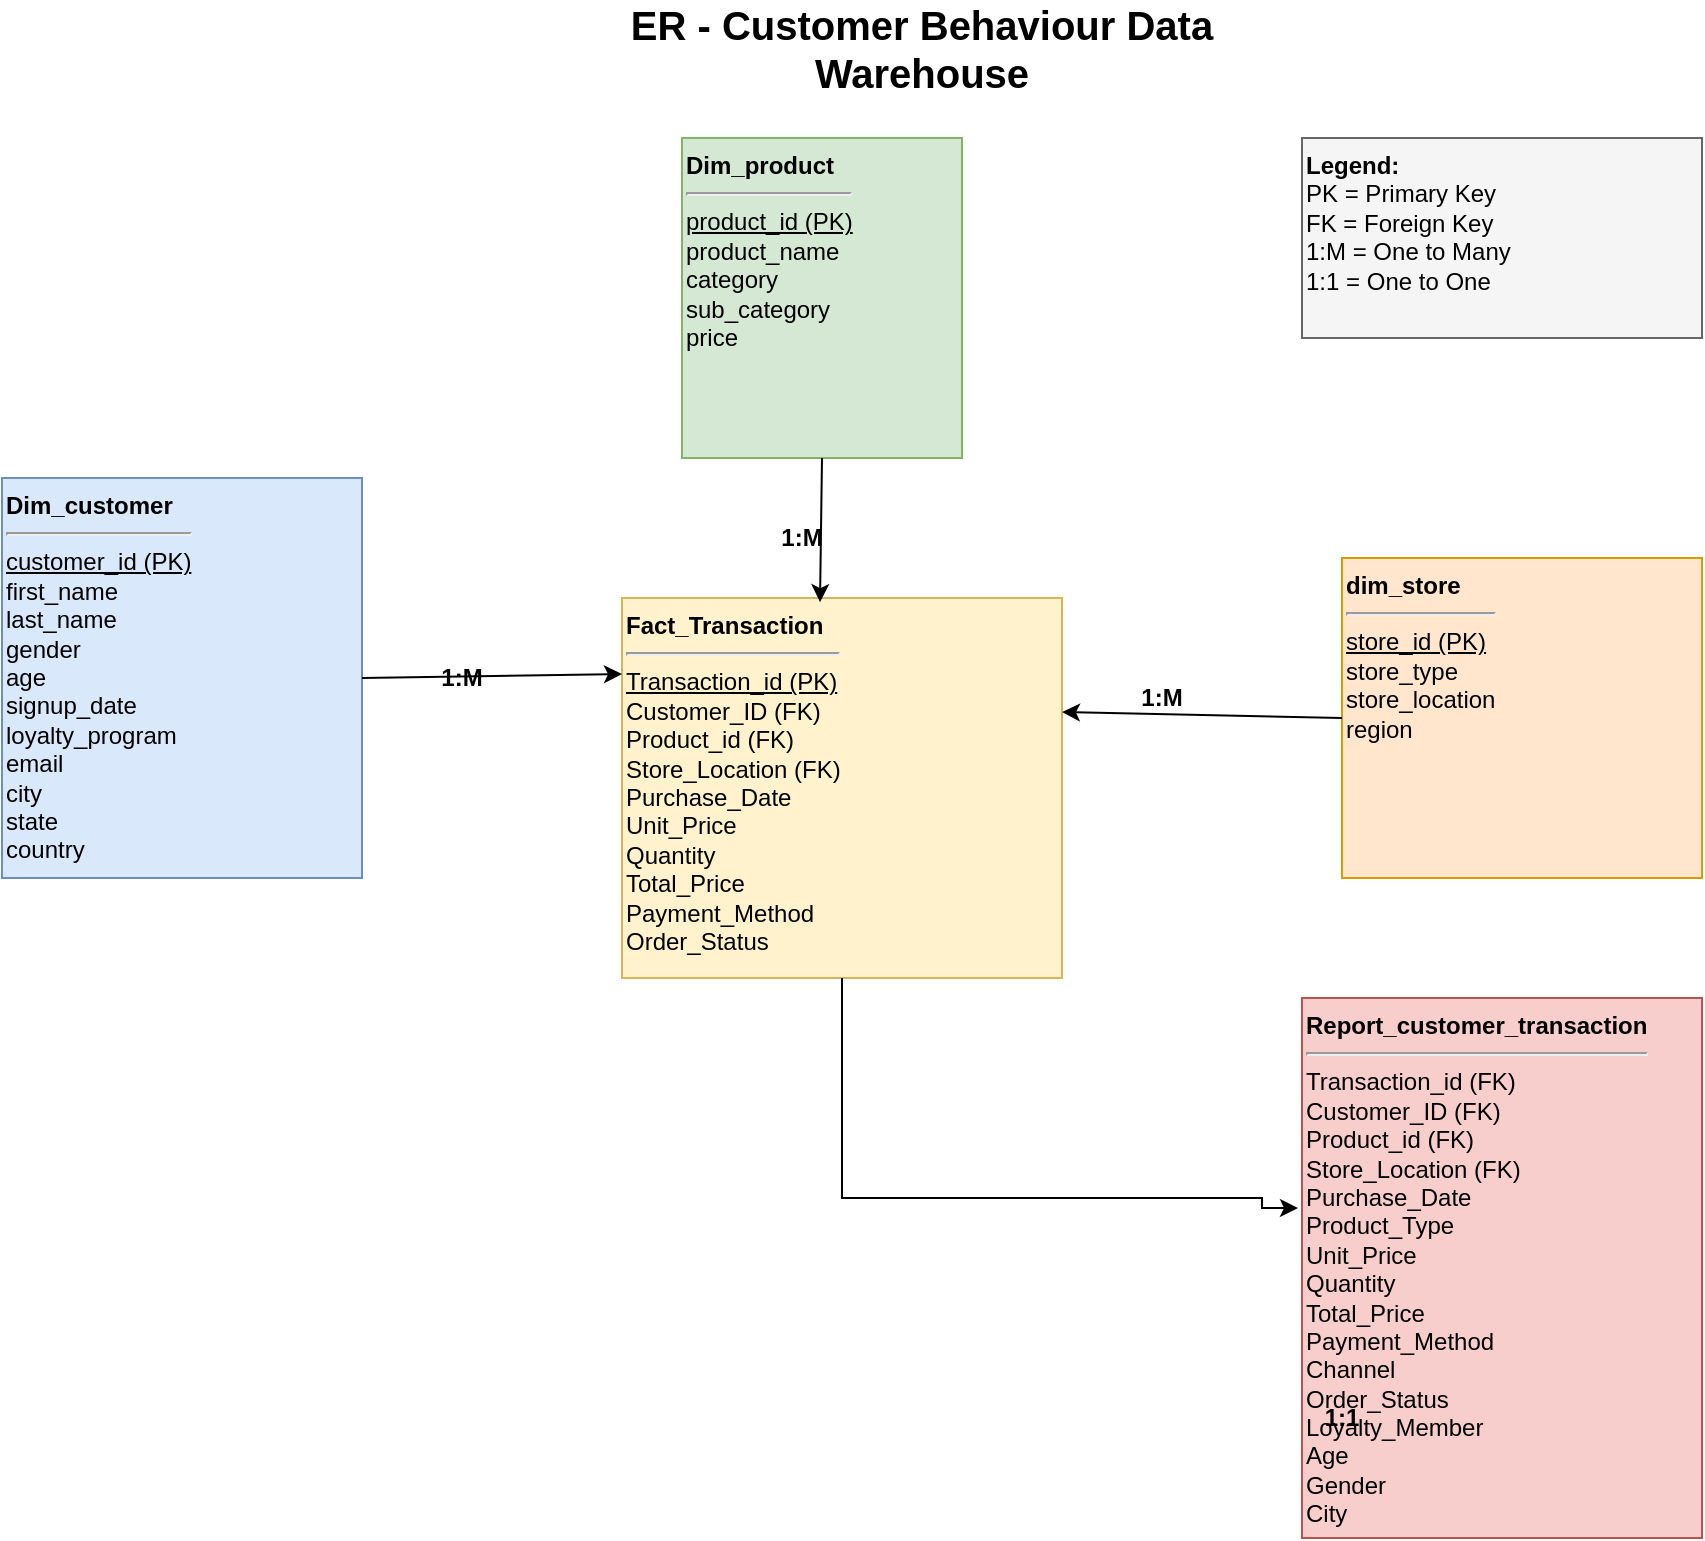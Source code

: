 <mxfile version="28.0.5">
  <diagram name="ER Diagram" id="Ht7ePYE3DVWwx6v_i5Po">
    <mxGraphModel dx="1091" dy="473" grid="1" gridSize="10" guides="1" tooltips="1" connect="1" arrows="1" fold="1" page="1" pageScale="1" pageWidth="850" pageHeight="1100" math="0" shadow="0">
      <root>
        <mxCell id="0" />
        <mxCell id="1" parent="0" />
        <mxCell id="ZcP2iAY77bGM6cyzcqNs-1" value="ER - Customer Behaviour Data Warehouse" style="text;html=1;strokeColor=none;fillColor=none;align=center;verticalAlign=middle;whiteSpace=wrap;rounded=0;fontSize=20;fontStyle=1" vertex="1" parent="1">
          <mxGeometry x="400" y="10" width="400" height="30" as="geometry" />
        </mxCell>
        <mxCell id="ZcP2iAY77bGM6cyzcqNs-2" value="&lt;div&gt;&lt;b&gt;Fact_Transaction&lt;/b&gt;&lt;/div&gt;&lt;div&gt;&lt;hr&gt;&lt;/div&gt;&lt;div&gt;&lt;u&gt;Transaction_id (PK)&lt;/u&gt;&lt;/div&gt;&lt;div&gt;Customer_ID (FK)&lt;/div&gt;&lt;div&gt;Product_id (FK)&lt;/div&gt;&lt;div&gt;Store_Location (FK)&lt;/div&gt;&lt;div&gt;Purchase_Date&lt;/div&gt;&lt;div&gt;Unit_Price&lt;/div&gt;&lt;div&gt;Quantity&lt;/div&gt;&lt;div&gt;Total_Price&lt;/div&gt;&lt;div&gt;Payment_Method&lt;/div&gt;&lt;div&gt;Order_Status&lt;/div&gt;" style="whiteSpace=wrap;html=1;align=left;fillColor=#fff2cc;strokeColor=#d6b656;verticalAlign=top;fontSize=12;" vertex="1" parent="1">
          <mxGeometry x="450" y="300" width="220" height="190" as="geometry" />
        </mxCell>
        <mxCell id="ZcP2iAY77bGM6cyzcqNs-3" value="&lt;div&gt;&lt;b&gt;Dim_customer&lt;/b&gt;&lt;/div&gt;&lt;div&gt;&lt;hr&gt;&lt;/div&gt;&lt;div&gt;&lt;u&gt;customer_id (PK)&lt;/u&gt;&lt;/div&gt;&lt;div&gt;first_name&lt;/div&gt;&lt;div&gt;last_name&lt;/div&gt;&lt;div&gt;gender&lt;/div&gt;&lt;div&gt;age&lt;/div&gt;&lt;div&gt;signup_date&lt;/div&gt;&lt;div&gt;loyalty_program&lt;/div&gt;&lt;div&gt;email&lt;/div&gt;&lt;div&gt;city&lt;/div&gt;&lt;div&gt;state&lt;/div&gt;&lt;div&gt;country&lt;/div&gt;" style="whiteSpace=wrap;html=1;align=left;fillColor=#dae8fc;strokeColor=#6c8ebf;verticalAlign=top;fontSize=12;" vertex="1" parent="1">
          <mxGeometry x="140" y="240" width="180" height="200" as="geometry" />
        </mxCell>
        <mxCell id="ZcP2iAY77bGM6cyzcqNs-4" value="&lt;div&gt;&lt;b&gt;Dim_product&lt;/b&gt;&lt;/div&gt;&lt;div&gt;&lt;hr&gt;&lt;/div&gt;&lt;div&gt;&lt;u&gt;product_id (PK)&lt;/u&gt;&lt;/div&gt;&lt;div&gt;product_name&lt;/div&gt;&lt;div&gt;category&lt;/div&gt;&lt;div&gt;sub_category&lt;/div&gt;&lt;div&gt;price&lt;/div&gt;" style="whiteSpace=wrap;html=1;align=left;fillColor=#d5e8d4;strokeColor=#82b366;verticalAlign=top;fontSize=12;" vertex="1" parent="1">
          <mxGeometry x="480" y="70" width="140" height="160" as="geometry" />
        </mxCell>
        <mxCell id="ZcP2iAY77bGM6cyzcqNs-5" value="&lt;div&gt;&lt;b&gt;dim_store&lt;/b&gt;&lt;/div&gt;&lt;div&gt;&lt;hr&gt;&lt;/div&gt;&lt;div&gt;&lt;u&gt;store_id (PK)&lt;/u&gt;&lt;/div&gt;&lt;div&gt;store_type&lt;/div&gt;&lt;div&gt;store_location&lt;/div&gt;&lt;div&gt;region&lt;/div&gt;" style="whiteSpace=wrap;html=1;align=left;fillColor=#ffe6cc;strokeColor=#d79b00;verticalAlign=top;fontSize=12;" vertex="1" parent="1">
          <mxGeometry x="810" y="280" width="180" height="160" as="geometry" />
        </mxCell>
        <mxCell id="ZcP2iAY77bGM6cyzcqNs-6" value="&lt;div&gt;&lt;b&gt;Report_customer_transaction&lt;/b&gt;&lt;/div&gt;&lt;div&gt;&lt;hr&gt;&lt;/div&gt;&lt;div&gt;Transaction_id (FK)&lt;/div&gt;&lt;div&gt;Customer_ID (FK)&lt;/div&gt;&lt;div&gt;Product_id (FK)&lt;/div&gt;&lt;div&gt;Store_Location (FK)&lt;/div&gt;&lt;div&gt;Purchase_Date&lt;/div&gt;&lt;div&gt;Product_Type&lt;/div&gt;&lt;div&gt;Unit_Price&lt;/div&gt;&lt;div&gt;Quantity&lt;/div&gt;&lt;div&gt;Total_Price&lt;/div&gt;&lt;div&gt;Payment_Method&lt;/div&gt;&lt;div&gt;Channel&lt;/div&gt;&lt;div&gt;Order_Status&lt;/div&gt;&lt;div&gt;Loyalty_Member&lt;/div&gt;&lt;div&gt;Age&lt;/div&gt;&lt;div&gt;Gender&lt;/div&gt;&lt;div&gt;City&lt;/div&gt;" style="whiteSpace=wrap;html=1;align=left;fillColor=#f8cecc;strokeColor=#b85450;verticalAlign=top;fontSize=12;" vertex="1" parent="1">
          <mxGeometry x="790" y="500" width="200" height="270" as="geometry" />
        </mxCell>
        <mxCell id="ZcP2iAY77bGM6cyzcqNs-7" value="" style="endArrow=classic;html=1;rounded=0;exitX=1;exitY=0.5;exitDx=0;exitDy=0;entryX=0;entryY=0.2;entryDx=0;entryDy=0;" edge="1" parent="1" source="ZcP2iAY77bGM6cyzcqNs-3" target="ZcP2iAY77bGM6cyzcqNs-2">
          <mxGeometry width="50" height="50" relative="1" as="geometry">
            <mxPoint x="400" y="400" as="sourcePoint" />
            <mxPoint x="450" y="350" as="targetPoint" />
          </mxGeometry>
        </mxCell>
        <mxCell id="ZcP2iAY77bGM6cyzcqNs-8" value="1:M" style="text;html=1;strokeColor=none;fillColor=none;align=center;verticalAlign=middle;whiteSpace=wrap;rounded=0;fontSize=12;fontStyle=1" vertex="1" parent="1">
          <mxGeometry x="350" y="330" width="40" height="20" as="geometry" />
        </mxCell>
        <mxCell id="ZcP2iAY77bGM6cyzcqNs-9" value="" style="endArrow=classic;html=1;rounded=0;exitX=0.5;exitY=1;exitDx=0;exitDy=0;entryX=0.45;entryY=0.011;entryDx=0;entryDy=0;entryPerimeter=0;" edge="1" parent="1" source="ZcP2iAY77bGM6cyzcqNs-4" target="ZcP2iAY77bGM6cyzcqNs-2">
          <mxGeometry width="50" height="50" relative="1" as="geometry">
            <mxPoint x="400" y="400" as="sourcePoint" />
            <mxPoint x="450" y="350" as="targetPoint" />
          </mxGeometry>
        </mxCell>
        <mxCell id="ZcP2iAY77bGM6cyzcqNs-10" value="1:M" style="text;html=1;strokeColor=none;fillColor=none;align=center;verticalAlign=middle;whiteSpace=wrap;rounded=0;fontSize=12;fontStyle=1" vertex="1" parent="1">
          <mxGeometry x="520" y="260" width="40" height="20" as="geometry" />
        </mxCell>
        <mxCell id="ZcP2iAY77bGM6cyzcqNs-11" value="" style="endArrow=classic;html=1;rounded=0;exitX=0;exitY=0.5;exitDx=0;exitDy=0;entryX=1;entryY=0.3;entryDx=0;entryDy=0;" edge="1" parent="1" source="ZcP2iAY77bGM6cyzcqNs-5" target="ZcP2iAY77bGM6cyzcqNs-2">
          <mxGeometry width="50" height="50" relative="1" as="geometry">
            <mxPoint x="400" y="400" as="sourcePoint" />
            <mxPoint x="450" y="350" as="targetPoint" />
          </mxGeometry>
        </mxCell>
        <mxCell id="ZcP2iAY77bGM6cyzcqNs-12" value="1:M" style="text;html=1;strokeColor=none;fillColor=none;align=center;verticalAlign=middle;whiteSpace=wrap;rounded=0;fontSize=12;fontStyle=1" vertex="1" parent="1">
          <mxGeometry x="700" y="340" width="40" height="20" as="geometry" />
        </mxCell>
        <mxCell id="ZcP2iAY77bGM6cyzcqNs-14" value="1:1" style="text;html=1;strokeColor=none;fillColor=none;align=center;verticalAlign=middle;whiteSpace=wrap;rounded=0;fontSize=12;fontStyle=1" vertex="1" parent="1">
          <mxGeometry x="790" y="700" width="40" height="20" as="geometry" />
        </mxCell>
        <mxCell id="ZcP2iAY77bGM6cyzcqNs-15" value="&lt;b&gt;Legend:&lt;/b&gt;&lt;br&gt;PK = Primary Key&lt;br&gt;FK = Foreign Key&lt;br&gt;1:M = One to Many&lt;br&gt;1:1 = One to One" style="whiteSpace=wrap;html=1;align=left;fillColor=#f5f5f5;strokeColor=#666666;verticalAlign=top;fontSize=12;" vertex="1" parent="1">
          <mxGeometry x="790" y="70" width="200" height="100" as="geometry" />
        </mxCell>
        <mxCell id="ZcP2iAY77bGM6cyzcqNs-17" style="edgeStyle=orthogonalEdgeStyle;rounded=0;orthogonalLoop=1;jettySize=auto;html=1;exitX=0.5;exitY=1;exitDx=0;exitDy=0;entryX=-0.01;entryY=0.389;entryDx=0;entryDy=0;entryPerimeter=0;" edge="1" parent="1" source="ZcP2iAY77bGM6cyzcqNs-2" target="ZcP2iAY77bGM6cyzcqNs-6">
          <mxGeometry relative="1" as="geometry">
            <Array as="points">
              <mxPoint x="560" y="600" />
              <mxPoint x="770" y="600" />
              <mxPoint x="770" y="605" />
            </Array>
          </mxGeometry>
        </mxCell>
      </root>
    </mxGraphModel>
  </diagram>
</mxfile>
